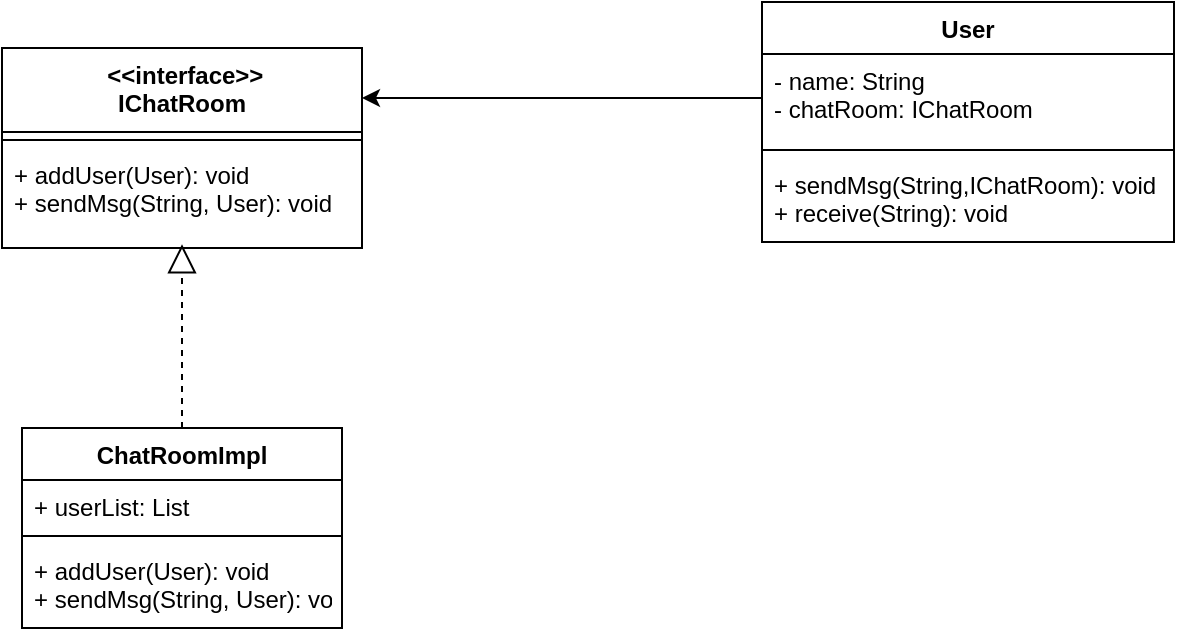 <mxfile version="18.0.6" type="device"><diagram id="wYTJbWkV5k14fQlwqDOW" name="第 1 页"><mxGraphModel dx="1342" dy="857" grid="1" gridSize="10" guides="1" tooltips="1" connect="1" arrows="1" fold="1" page="1" pageScale="1" pageWidth="827" pageHeight="1169" math="0" shadow="0"><root><mxCell id="0"/><mxCell id="1" parent="0"/><mxCell id="GJjk6cJgx7IlA7r3y0bT-1" value=" &lt;&lt;interface&gt;&gt;&#10;IChatRoom" style="swimlane;fontStyle=1;align=center;verticalAlign=top;childLayout=stackLayout;horizontal=1;startSize=42;horizontalStack=0;resizeParent=1;resizeParentMax=0;resizeLast=0;collapsible=1;marginBottom=0;" vertex="1" parent="1"><mxGeometry x="120" y="200" width="180" height="100" as="geometry"/></mxCell><mxCell id="GJjk6cJgx7IlA7r3y0bT-2" value="" style="line;strokeWidth=1;fillColor=none;align=left;verticalAlign=middle;spacingTop=-1;spacingLeft=3;spacingRight=3;rotatable=0;labelPosition=right;points=[];portConstraint=eastwest;" vertex="1" parent="GJjk6cJgx7IlA7r3y0bT-1"><mxGeometry y="42" width="180" height="8" as="geometry"/></mxCell><mxCell id="GJjk6cJgx7IlA7r3y0bT-3" value="+ addUser(User): void&#10;+ sendMsg(String, User): void" style="text;strokeColor=none;fillColor=none;align=left;verticalAlign=top;spacingLeft=4;spacingRight=4;overflow=hidden;rotatable=0;points=[[0,0.5],[1,0.5]];portConstraint=eastwest;" vertex="1" parent="GJjk6cJgx7IlA7r3y0bT-1"><mxGeometry y="50" width="180" height="50" as="geometry"/></mxCell><mxCell id="GJjk6cJgx7IlA7r3y0bT-8" value="ChatRoomImpl" style="swimlane;fontStyle=1;align=center;verticalAlign=top;childLayout=stackLayout;horizontal=1;startSize=26;horizontalStack=0;resizeParent=1;resizeParentMax=0;resizeLast=0;collapsible=1;marginBottom=0;" vertex="1" parent="1"><mxGeometry x="130" y="390" width="160" height="100" as="geometry"/></mxCell><mxCell id="GJjk6cJgx7IlA7r3y0bT-9" value="+ userList: List" style="text;strokeColor=none;fillColor=none;align=left;verticalAlign=top;spacingLeft=4;spacingRight=4;overflow=hidden;rotatable=0;points=[[0,0.5],[1,0.5]];portConstraint=eastwest;" vertex="1" parent="GJjk6cJgx7IlA7r3y0bT-8"><mxGeometry y="26" width="160" height="24" as="geometry"/></mxCell><mxCell id="GJjk6cJgx7IlA7r3y0bT-10" value="" style="line;strokeWidth=1;fillColor=none;align=left;verticalAlign=middle;spacingTop=-1;spacingLeft=3;spacingRight=3;rotatable=0;labelPosition=right;points=[];portConstraint=eastwest;" vertex="1" parent="GJjk6cJgx7IlA7r3y0bT-8"><mxGeometry y="50" width="160" height="8" as="geometry"/></mxCell><mxCell id="GJjk6cJgx7IlA7r3y0bT-11" value="+ addUser(User): void&#10;+ sendMsg(String, User): void" style="text;strokeColor=none;fillColor=none;align=left;verticalAlign=top;spacingLeft=4;spacingRight=4;overflow=hidden;rotatable=0;points=[[0,0.5],[1,0.5]];portConstraint=eastwest;" vertex="1" parent="GJjk6cJgx7IlA7r3y0bT-8"><mxGeometry y="58" width="160" height="42" as="geometry"/></mxCell><mxCell id="GJjk6cJgx7IlA7r3y0bT-13" value="" style="endArrow=block;dashed=1;endFill=0;endSize=12;html=1;exitX=0.5;exitY=0;exitDx=0;exitDy=0;entryX=0.5;entryY=0.962;entryDx=0;entryDy=0;entryPerimeter=0;" edge="1" parent="1" source="GJjk6cJgx7IlA7r3y0bT-8" target="GJjk6cJgx7IlA7r3y0bT-3"><mxGeometry width="160" relative="1" as="geometry"><mxPoint x="103" y="390" as="sourcePoint"/><mxPoint x="203" y="310" as="targetPoint"/></mxGeometry></mxCell><mxCell id="GJjk6cJgx7IlA7r3y0bT-14" value="User" style="swimlane;fontStyle=1;align=center;verticalAlign=top;childLayout=stackLayout;horizontal=1;startSize=26;horizontalStack=0;resizeParent=1;resizeParentMax=0;resizeLast=0;collapsible=1;marginBottom=0;" vertex="1" parent="1"><mxGeometry x="500" y="177" width="206" height="120" as="geometry"/></mxCell><mxCell id="GJjk6cJgx7IlA7r3y0bT-15" value="- name: String&#10;- chatRoom: IChatRoom" style="text;strokeColor=none;fillColor=none;align=left;verticalAlign=top;spacingLeft=4;spacingRight=4;overflow=hidden;rotatable=0;points=[[0,0.5],[1,0.5]];portConstraint=eastwest;" vertex="1" parent="GJjk6cJgx7IlA7r3y0bT-14"><mxGeometry y="26" width="206" height="44" as="geometry"/></mxCell><mxCell id="GJjk6cJgx7IlA7r3y0bT-16" value="" style="line;strokeWidth=1;fillColor=none;align=left;verticalAlign=middle;spacingTop=-1;spacingLeft=3;spacingRight=3;rotatable=0;labelPosition=right;points=[];portConstraint=eastwest;" vertex="1" parent="GJjk6cJgx7IlA7r3y0bT-14"><mxGeometry y="70" width="206" height="8" as="geometry"/></mxCell><mxCell id="GJjk6cJgx7IlA7r3y0bT-17" value="+ sendMsg(String,IChatRoom): void&#10;+ receive(String): void" style="text;strokeColor=none;fillColor=none;align=left;verticalAlign=top;spacingLeft=4;spacingRight=4;overflow=hidden;rotatable=0;points=[[0,0.5],[1,0.5]];portConstraint=eastwest;" vertex="1" parent="GJjk6cJgx7IlA7r3y0bT-14"><mxGeometry y="78" width="206" height="42" as="geometry"/></mxCell><mxCell id="GJjk6cJgx7IlA7r3y0bT-18" style="edgeStyle=orthogonalEdgeStyle;rounded=0;orthogonalLoop=1;jettySize=auto;html=1;entryX=1;entryY=0.25;entryDx=0;entryDy=0;" edge="1" parent="1" source="GJjk6cJgx7IlA7r3y0bT-15" target="GJjk6cJgx7IlA7r3y0bT-1"><mxGeometry relative="1" as="geometry"/></mxCell></root></mxGraphModel></diagram></mxfile>